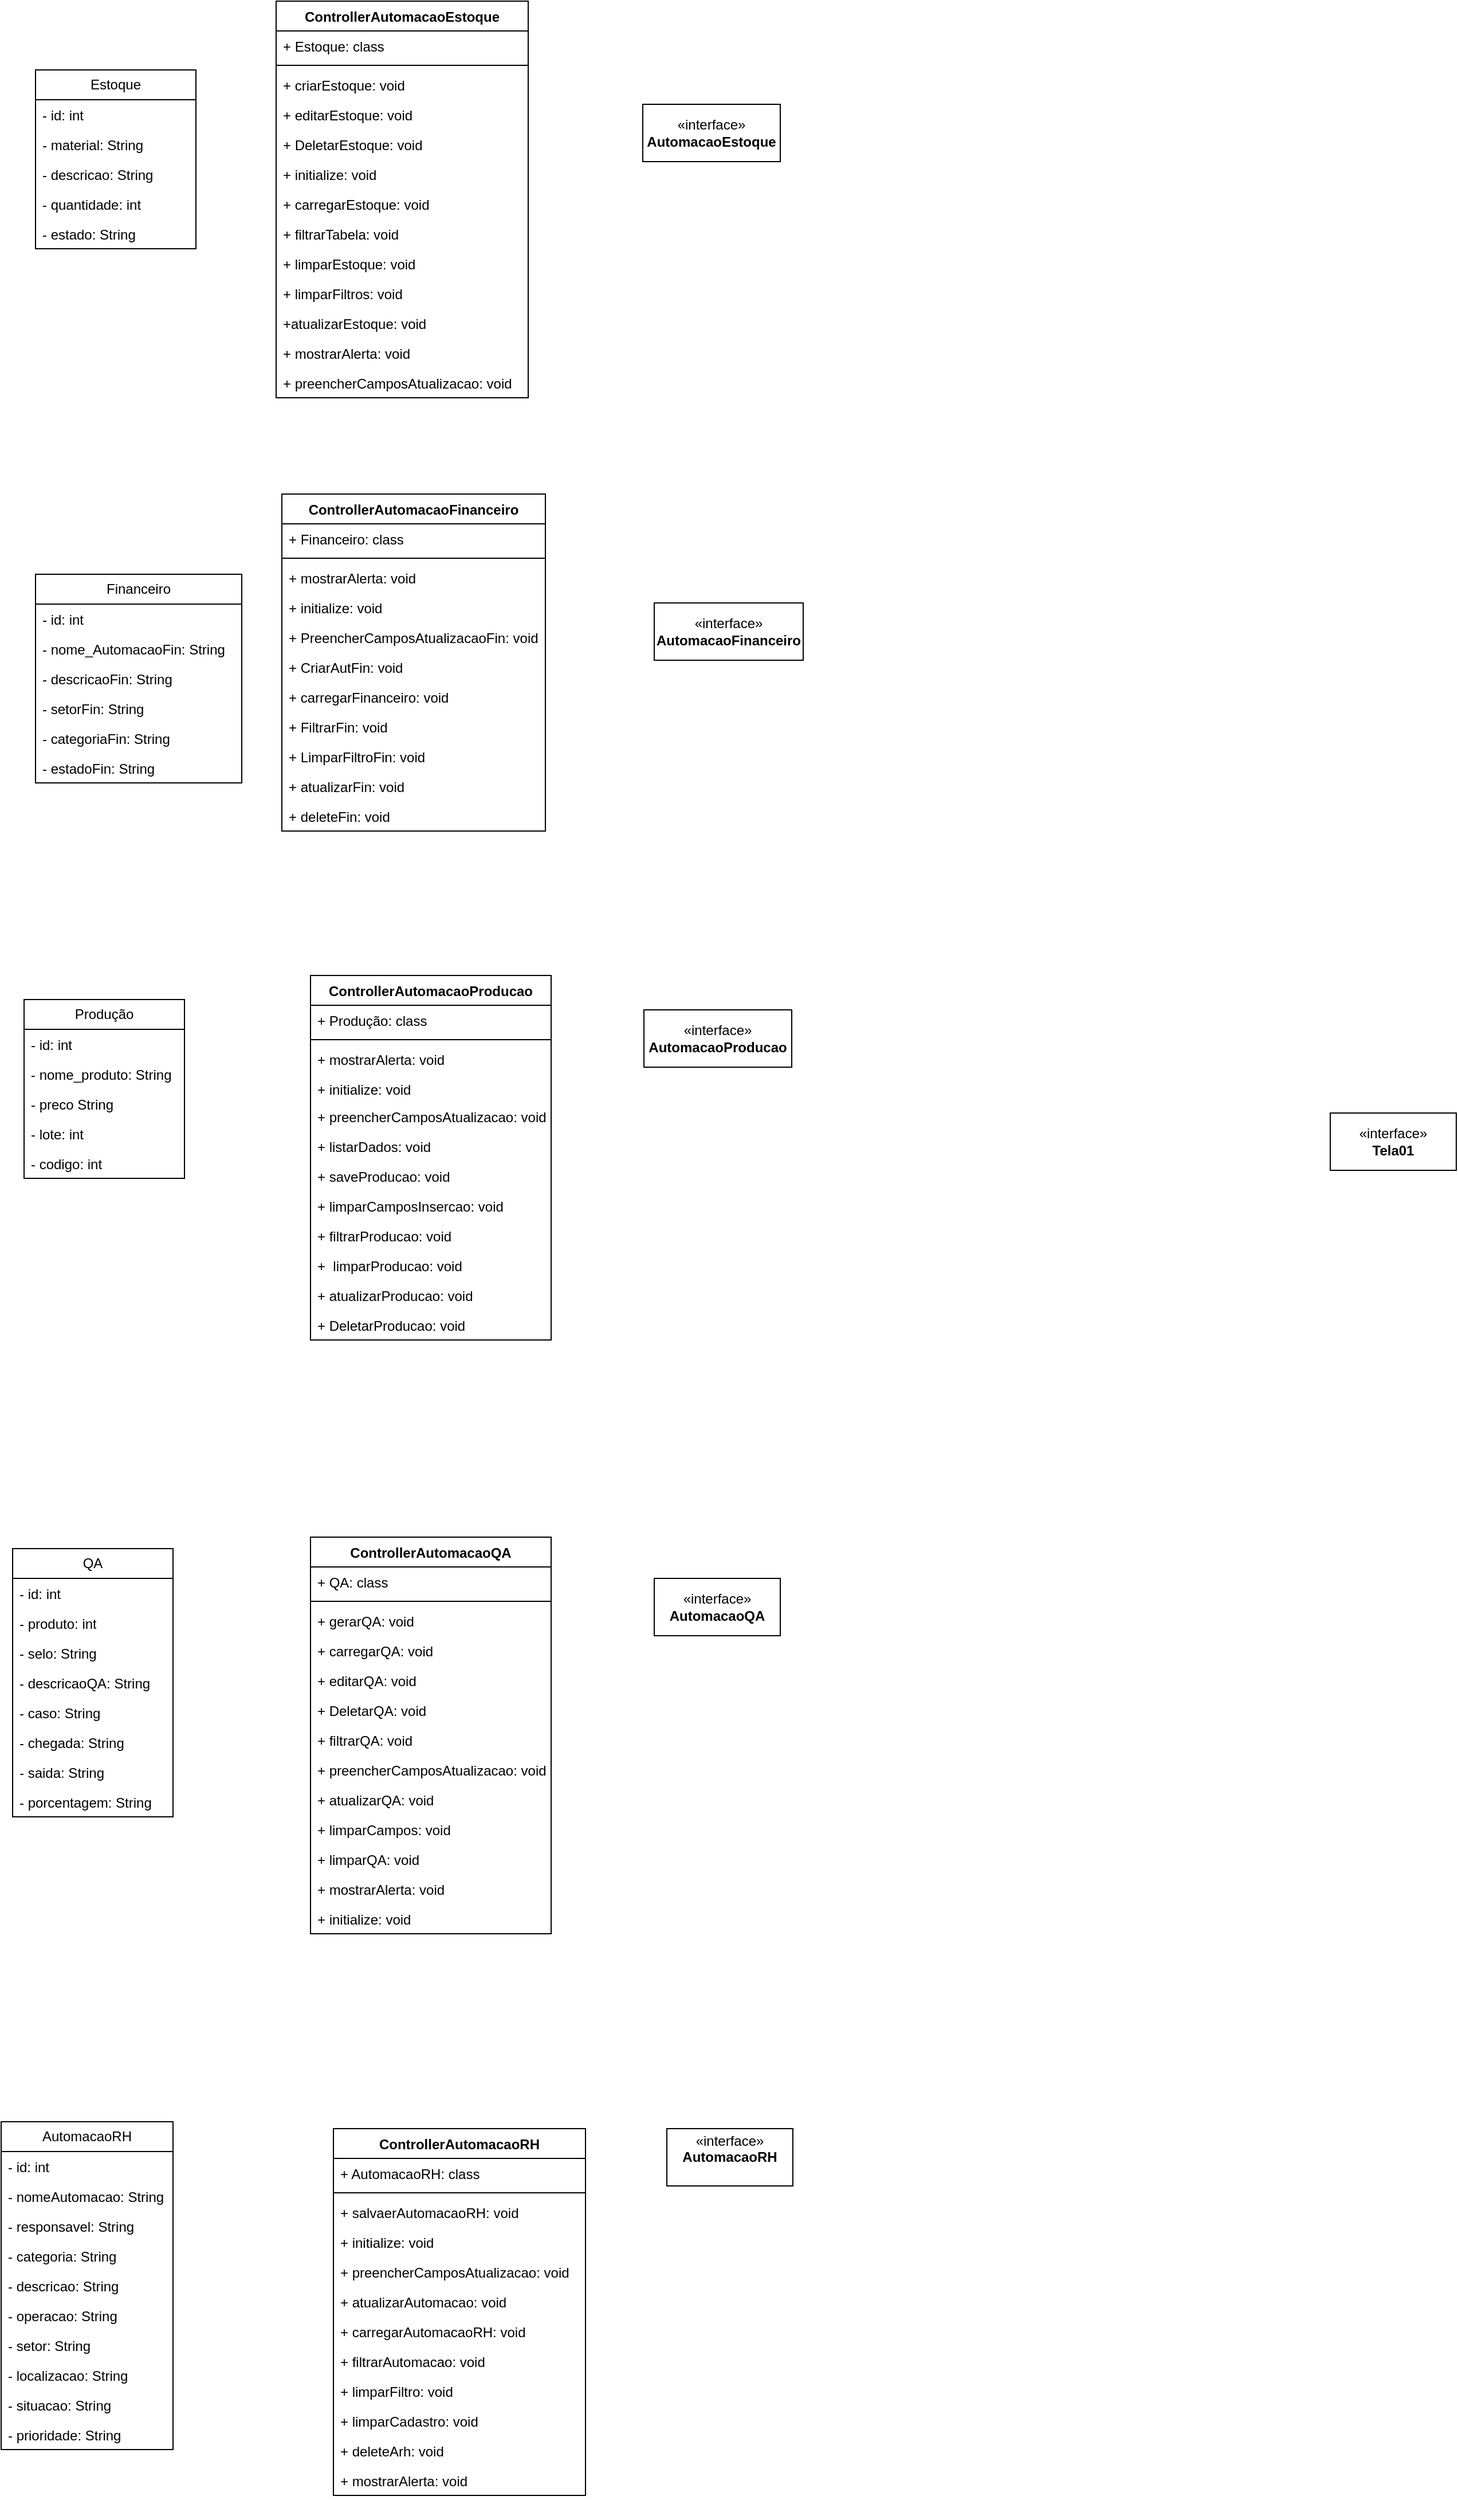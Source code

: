 <mxfile version="26.2.14">
  <diagram id="C5RBs43oDa-KdzZeNtuy" name="Page-1">
    <mxGraphModel dx="1358" dy="740" grid="1" gridSize="10" guides="1" tooltips="1" connect="1" arrows="1" fold="1" page="1" pageScale="1" pageWidth="827" pageHeight="1169" math="0" shadow="0">
      <root>
        <mxCell id="WIyWlLk6GJQsqaUBKTNV-0" />
        <mxCell id="WIyWlLk6GJQsqaUBKTNV-1" parent="WIyWlLk6GJQsqaUBKTNV-0" />
        <mxCell id="F62Xoa8vg3YCnfw7Wey6-0" value="ControllerAutomacaoEstoque" style="swimlane;fontStyle=1;align=center;verticalAlign=top;childLayout=stackLayout;horizontal=1;startSize=26;horizontalStack=0;resizeParent=1;resizeParentMax=0;resizeLast=0;collapsible=1;marginBottom=0;whiteSpace=wrap;html=1;" parent="WIyWlLk6GJQsqaUBKTNV-1" vertex="1">
          <mxGeometry x="260" y="10" width="220" height="346" as="geometry" />
        </mxCell>
        <mxCell id="F62Xoa8vg3YCnfw7Wey6-1" value="+ Estoque: class" style="text;strokeColor=none;fillColor=none;align=left;verticalAlign=top;spacingLeft=4;spacingRight=4;overflow=hidden;rotatable=0;points=[[0,0.5],[1,0.5]];portConstraint=eastwest;whiteSpace=wrap;html=1;" parent="F62Xoa8vg3YCnfw7Wey6-0" vertex="1">
          <mxGeometry y="26" width="220" height="26" as="geometry" />
        </mxCell>
        <mxCell id="F62Xoa8vg3YCnfw7Wey6-2" value="" style="line;strokeWidth=1;fillColor=none;align=left;verticalAlign=middle;spacingTop=-1;spacingLeft=3;spacingRight=3;rotatable=0;labelPosition=right;points=[];portConstraint=eastwest;strokeColor=inherit;" parent="F62Xoa8vg3YCnfw7Wey6-0" vertex="1">
          <mxGeometry y="52" width="220" height="8" as="geometry" />
        </mxCell>
        <mxCell id="F62Xoa8vg3YCnfw7Wey6-10" value="+ criarEstoque: void" style="text;strokeColor=none;fillColor=none;align=left;verticalAlign=top;spacingLeft=4;spacingRight=4;overflow=hidden;rotatable=0;points=[[0,0.5],[1,0.5]];portConstraint=eastwest;whiteSpace=wrap;html=1;" parent="F62Xoa8vg3YCnfw7Wey6-0" vertex="1">
          <mxGeometry y="60" width="220" height="26" as="geometry" />
        </mxCell>
        <mxCell id="F62Xoa8vg3YCnfw7Wey6-11" value="+ editarEstoque: void" style="text;strokeColor=none;fillColor=none;align=left;verticalAlign=top;spacingLeft=4;spacingRight=4;overflow=hidden;rotatable=0;points=[[0,0.5],[1,0.5]];portConstraint=eastwest;whiteSpace=wrap;html=1;" parent="F62Xoa8vg3YCnfw7Wey6-0" vertex="1">
          <mxGeometry y="86" width="220" height="26" as="geometry" />
        </mxCell>
        <mxCell id="F62Xoa8vg3YCnfw7Wey6-14" value="+ DeletarEstoque: void" style="text;strokeColor=none;fillColor=none;align=left;verticalAlign=top;spacingLeft=4;spacingRight=4;overflow=hidden;rotatable=0;points=[[0,0.5],[1,0.5]];portConstraint=eastwest;whiteSpace=wrap;html=1;" parent="F62Xoa8vg3YCnfw7Wey6-0" vertex="1">
          <mxGeometry y="112" width="220" height="26" as="geometry" />
        </mxCell>
        <mxCell id="F62Xoa8vg3YCnfw7Wey6-15" value="+ initialize: void" style="text;strokeColor=none;fillColor=none;align=left;verticalAlign=top;spacingLeft=4;spacingRight=4;overflow=hidden;rotatable=0;points=[[0,0.5],[1,0.5]];portConstraint=eastwest;whiteSpace=wrap;html=1;" parent="F62Xoa8vg3YCnfw7Wey6-0" vertex="1">
          <mxGeometry y="138" width="220" height="26" as="geometry" />
        </mxCell>
        <mxCell id="F62Xoa8vg3YCnfw7Wey6-16" value="+ carregarEstoque: void" style="text;strokeColor=none;fillColor=none;align=left;verticalAlign=top;spacingLeft=4;spacingRight=4;overflow=hidden;rotatable=0;points=[[0,0.5],[1,0.5]];portConstraint=eastwest;whiteSpace=wrap;html=1;" parent="F62Xoa8vg3YCnfw7Wey6-0" vertex="1">
          <mxGeometry y="164" width="220" height="26" as="geometry" />
        </mxCell>
        <mxCell id="F62Xoa8vg3YCnfw7Wey6-13" value="+ filtrarTabela: void" style="text;strokeColor=none;fillColor=none;align=left;verticalAlign=top;spacingLeft=4;spacingRight=4;overflow=hidden;rotatable=0;points=[[0,0.5],[1,0.5]];portConstraint=eastwest;whiteSpace=wrap;html=1;" parent="F62Xoa8vg3YCnfw7Wey6-0" vertex="1">
          <mxGeometry y="190" width="220" height="26" as="geometry" />
        </mxCell>
        <mxCell id="F62Xoa8vg3YCnfw7Wey6-12" value="+ limparEstoque: void" style="text;strokeColor=none;fillColor=none;align=left;verticalAlign=top;spacingLeft=4;spacingRight=4;overflow=hidden;rotatable=0;points=[[0,0.5],[1,0.5]];portConstraint=eastwest;whiteSpace=wrap;html=1;" parent="F62Xoa8vg3YCnfw7Wey6-0" vertex="1">
          <mxGeometry y="216" width="220" height="26" as="geometry" />
        </mxCell>
        <mxCell id="F62Xoa8vg3YCnfw7Wey6-3" value="+ limparFiltros: void" style="text;strokeColor=none;fillColor=none;align=left;verticalAlign=top;spacingLeft=4;spacingRight=4;overflow=hidden;rotatable=0;points=[[0,0.5],[1,0.5]];portConstraint=eastwest;whiteSpace=wrap;html=1;" parent="F62Xoa8vg3YCnfw7Wey6-0" vertex="1">
          <mxGeometry y="242" width="220" height="26" as="geometry" />
        </mxCell>
        <mxCell id="F62Xoa8vg3YCnfw7Wey6-17" value="+atualizarEstoque: void" style="text;strokeColor=none;fillColor=none;align=left;verticalAlign=top;spacingLeft=4;spacingRight=4;overflow=hidden;rotatable=0;points=[[0,0.5],[1,0.5]];portConstraint=eastwest;whiteSpace=wrap;html=1;" parent="F62Xoa8vg3YCnfw7Wey6-0" vertex="1">
          <mxGeometry y="268" width="220" height="26" as="geometry" />
        </mxCell>
        <mxCell id="F62Xoa8vg3YCnfw7Wey6-18" value="+ mostrarAlerta: void" style="text;strokeColor=none;fillColor=none;align=left;verticalAlign=top;spacingLeft=4;spacingRight=4;overflow=hidden;rotatable=0;points=[[0,0.5],[1,0.5]];portConstraint=eastwest;whiteSpace=wrap;html=1;" parent="F62Xoa8vg3YCnfw7Wey6-0" vertex="1">
          <mxGeometry y="294" width="220" height="26" as="geometry" />
        </mxCell>
        <mxCell id="F62Xoa8vg3YCnfw7Wey6-19" value="+ preencherCamposAtualizacao: void" style="text;strokeColor=none;fillColor=none;align=left;verticalAlign=top;spacingLeft=4;spacingRight=4;overflow=hidden;rotatable=0;points=[[0,0.5],[1,0.5]];portConstraint=eastwest;whiteSpace=wrap;html=1;" parent="F62Xoa8vg3YCnfw7Wey6-0" vertex="1">
          <mxGeometry y="320" width="220" height="26" as="geometry" />
        </mxCell>
        <mxCell id="F62Xoa8vg3YCnfw7Wey6-4" value="Estoque" style="swimlane;fontStyle=0;childLayout=stackLayout;horizontal=1;startSize=26;fillColor=none;horizontalStack=0;resizeParent=1;resizeParentMax=0;resizeLast=0;collapsible=1;marginBottom=0;whiteSpace=wrap;html=1;" parent="WIyWlLk6GJQsqaUBKTNV-1" vertex="1">
          <mxGeometry x="50" y="70" width="140" height="156" as="geometry" />
        </mxCell>
        <mxCell id="F62Xoa8vg3YCnfw7Wey6-5" value="- id: int" style="text;strokeColor=none;fillColor=none;align=left;verticalAlign=top;spacingLeft=4;spacingRight=4;overflow=hidden;rotatable=0;points=[[0,0.5],[1,0.5]];portConstraint=eastwest;whiteSpace=wrap;html=1;" parent="F62Xoa8vg3YCnfw7Wey6-4" vertex="1">
          <mxGeometry y="26" width="140" height="26" as="geometry" />
        </mxCell>
        <mxCell id="F62Xoa8vg3YCnfw7Wey6-6" value="- material: String" style="text;strokeColor=none;fillColor=none;align=left;verticalAlign=top;spacingLeft=4;spacingRight=4;overflow=hidden;rotatable=0;points=[[0,0.5],[1,0.5]];portConstraint=eastwest;whiteSpace=wrap;html=1;" parent="F62Xoa8vg3YCnfw7Wey6-4" vertex="1">
          <mxGeometry y="52" width="140" height="26" as="geometry" />
        </mxCell>
        <mxCell id="F62Xoa8vg3YCnfw7Wey6-9" value="- descricao: String" style="text;strokeColor=none;fillColor=none;align=left;verticalAlign=top;spacingLeft=4;spacingRight=4;overflow=hidden;rotatable=0;points=[[0,0.5],[1,0.5]];portConstraint=eastwest;whiteSpace=wrap;html=1;" parent="F62Xoa8vg3YCnfw7Wey6-4" vertex="1">
          <mxGeometry y="78" width="140" height="26" as="geometry" />
        </mxCell>
        <mxCell id="F62Xoa8vg3YCnfw7Wey6-8" value="- quantidade: int" style="text;strokeColor=none;fillColor=none;align=left;verticalAlign=top;spacingLeft=4;spacingRight=4;overflow=hidden;rotatable=0;points=[[0,0.5],[1,0.5]];portConstraint=eastwest;whiteSpace=wrap;html=1;" parent="F62Xoa8vg3YCnfw7Wey6-4" vertex="1">
          <mxGeometry y="104" width="140" height="26" as="geometry" />
        </mxCell>
        <mxCell id="F62Xoa8vg3YCnfw7Wey6-7" value="- estado: String" style="text;strokeColor=none;fillColor=none;align=left;verticalAlign=top;spacingLeft=4;spacingRight=4;overflow=hidden;rotatable=0;points=[[0,0.5],[1,0.5]];portConstraint=eastwest;whiteSpace=wrap;html=1;" parent="F62Xoa8vg3YCnfw7Wey6-4" vertex="1">
          <mxGeometry y="130" width="140" height="26" as="geometry" />
        </mxCell>
        <mxCell id="F62Xoa8vg3YCnfw7Wey6-20" value="«interface»&lt;br&gt;&lt;b&gt;AutomacaoEstoque&lt;/b&gt;" style="html=1;whiteSpace=wrap;" parent="WIyWlLk6GJQsqaUBKTNV-1" vertex="1">
          <mxGeometry x="580" y="100" width="120" height="50" as="geometry" />
        </mxCell>
        <mxCell id="F62Xoa8vg3YCnfw7Wey6-21" value="«interface»&lt;br&gt;&lt;b&gt;Tela01&lt;/b&gt;" style="html=1;whiteSpace=wrap;" parent="WIyWlLk6GJQsqaUBKTNV-1" vertex="1">
          <mxGeometry x="1180" y="980" width="110" height="50" as="geometry" />
        </mxCell>
        <mxCell id="F62Xoa8vg3YCnfw7Wey6-22" value="ControllerAutomacaoFinanceiro" style="swimlane;fontStyle=1;align=center;verticalAlign=top;childLayout=stackLayout;horizontal=1;startSize=26;horizontalStack=0;resizeParent=1;resizeParentMax=0;resizeLast=0;collapsible=1;marginBottom=0;whiteSpace=wrap;html=1;" parent="WIyWlLk6GJQsqaUBKTNV-1" vertex="1">
          <mxGeometry x="265" y="440" width="230" height="294" as="geometry" />
        </mxCell>
        <mxCell id="F62Xoa8vg3YCnfw7Wey6-23" value="+ Financeiro: class" style="text;strokeColor=none;fillColor=none;align=left;verticalAlign=top;spacingLeft=4;spacingRight=4;overflow=hidden;rotatable=0;points=[[0,0.5],[1,0.5]];portConstraint=eastwest;whiteSpace=wrap;html=1;" parent="F62Xoa8vg3YCnfw7Wey6-22" vertex="1">
          <mxGeometry y="26" width="230" height="26" as="geometry" />
        </mxCell>
        <mxCell id="F62Xoa8vg3YCnfw7Wey6-24" value="" style="line;strokeWidth=1;fillColor=none;align=left;verticalAlign=middle;spacingTop=-1;spacingLeft=3;spacingRight=3;rotatable=0;labelPosition=right;points=[];portConstraint=eastwest;strokeColor=inherit;" parent="F62Xoa8vg3YCnfw7Wey6-22" vertex="1">
          <mxGeometry y="52" width="230" height="8" as="geometry" />
        </mxCell>
        <mxCell id="F62Xoa8vg3YCnfw7Wey6-38" value="+ mostrarAlerta: void" style="text;strokeColor=none;fillColor=none;align=left;verticalAlign=top;spacingLeft=4;spacingRight=4;overflow=hidden;rotatable=0;points=[[0,0.5],[1,0.5]];portConstraint=eastwest;whiteSpace=wrap;html=1;" parent="F62Xoa8vg3YCnfw7Wey6-22" vertex="1">
          <mxGeometry y="60" width="230" height="26" as="geometry" />
        </mxCell>
        <mxCell id="F62Xoa8vg3YCnfw7Wey6-42" value="+ initialize: void" style="text;strokeColor=none;fillColor=none;align=left;verticalAlign=top;spacingLeft=4;spacingRight=4;overflow=hidden;rotatable=0;points=[[0,0.5],[1,0.5]];portConstraint=eastwest;whiteSpace=wrap;html=1;" parent="F62Xoa8vg3YCnfw7Wey6-22" vertex="1">
          <mxGeometry y="86" width="230" height="26" as="geometry" />
        </mxCell>
        <mxCell id="F62Xoa8vg3YCnfw7Wey6-33" value="+ PreencherCamposAtualizacaoFin: void" style="text;strokeColor=none;fillColor=none;align=left;verticalAlign=top;spacingLeft=4;spacingRight=4;overflow=hidden;rotatable=0;points=[[0,0.5],[1,0.5]];portConstraint=eastwest;whiteSpace=wrap;html=1;" parent="F62Xoa8vg3YCnfw7Wey6-22" vertex="1">
          <mxGeometry y="112" width="230" height="26" as="geometry" />
        </mxCell>
        <mxCell id="F62Xoa8vg3YCnfw7Wey6-40" value="+ CriarAutFin: void" style="text;strokeColor=none;fillColor=none;align=left;verticalAlign=top;spacingLeft=4;spacingRight=4;overflow=hidden;rotatable=0;points=[[0,0.5],[1,0.5]];portConstraint=eastwest;whiteSpace=wrap;html=1;" parent="F62Xoa8vg3YCnfw7Wey6-22" vertex="1">
          <mxGeometry y="138" width="230" height="26" as="geometry" />
        </mxCell>
        <mxCell id="F62Xoa8vg3YCnfw7Wey6-41" value="+ carregarFinanceiro: void" style="text;strokeColor=none;fillColor=none;align=left;verticalAlign=top;spacingLeft=4;spacingRight=4;overflow=hidden;rotatable=0;points=[[0,0.5],[1,0.5]];portConstraint=eastwest;whiteSpace=wrap;html=1;" parent="F62Xoa8vg3YCnfw7Wey6-22" vertex="1">
          <mxGeometry y="164" width="230" height="26" as="geometry" />
        </mxCell>
        <mxCell id="F62Xoa8vg3YCnfw7Wey6-37" value="+ FiltrarFin: void" style="text;strokeColor=none;fillColor=none;align=left;verticalAlign=top;spacingLeft=4;spacingRight=4;overflow=hidden;rotatable=0;points=[[0,0.5],[1,0.5]];portConstraint=eastwest;whiteSpace=wrap;html=1;" parent="F62Xoa8vg3YCnfw7Wey6-22" vertex="1">
          <mxGeometry y="190" width="230" height="26" as="geometry" />
        </mxCell>
        <mxCell id="F62Xoa8vg3YCnfw7Wey6-39" value="+ LimparFiltroFin: void" style="text;strokeColor=none;fillColor=none;align=left;verticalAlign=top;spacingLeft=4;spacingRight=4;overflow=hidden;rotatable=0;points=[[0,0.5],[1,0.5]];portConstraint=eastwest;whiteSpace=wrap;html=1;" parent="F62Xoa8vg3YCnfw7Wey6-22" vertex="1">
          <mxGeometry y="216" width="230" height="26" as="geometry" />
        </mxCell>
        <mxCell id="F62Xoa8vg3YCnfw7Wey6-34" value="+ atualizarFin: void" style="text;strokeColor=none;fillColor=none;align=left;verticalAlign=top;spacingLeft=4;spacingRight=4;overflow=hidden;rotatable=0;points=[[0,0.5],[1,0.5]];portConstraint=eastwest;whiteSpace=wrap;html=1;" parent="F62Xoa8vg3YCnfw7Wey6-22" vertex="1">
          <mxGeometry y="242" width="230" height="26" as="geometry" />
        </mxCell>
        <mxCell id="F62Xoa8vg3YCnfw7Wey6-36" value="+ deleteFin: void" style="text;strokeColor=none;fillColor=none;align=left;verticalAlign=top;spacingLeft=4;spacingRight=4;overflow=hidden;rotatable=0;points=[[0,0.5],[1,0.5]];portConstraint=eastwest;whiteSpace=wrap;html=1;" parent="F62Xoa8vg3YCnfw7Wey6-22" vertex="1">
          <mxGeometry y="268" width="230" height="26" as="geometry" />
        </mxCell>
        <mxCell id="F62Xoa8vg3YCnfw7Wey6-26" value="Financeiro" style="swimlane;fontStyle=0;childLayout=stackLayout;horizontal=1;startSize=26;fillColor=none;horizontalStack=0;resizeParent=1;resizeParentMax=0;resizeLast=0;collapsible=1;marginBottom=0;whiteSpace=wrap;html=1;" parent="WIyWlLk6GJQsqaUBKTNV-1" vertex="1">
          <mxGeometry x="50" y="510" width="180" height="182" as="geometry" />
        </mxCell>
        <mxCell id="F62Xoa8vg3YCnfw7Wey6-27" value="- id: int" style="text;strokeColor=none;fillColor=none;align=left;verticalAlign=top;spacingLeft=4;spacingRight=4;overflow=hidden;rotatable=0;points=[[0,0.5],[1,0.5]];portConstraint=eastwest;whiteSpace=wrap;html=1;" parent="F62Xoa8vg3YCnfw7Wey6-26" vertex="1">
          <mxGeometry y="26" width="180" height="26" as="geometry" />
        </mxCell>
        <mxCell id="F62Xoa8vg3YCnfw7Wey6-32" value="- nome_AutomacaoFin: String" style="text;strokeColor=none;fillColor=none;align=left;verticalAlign=top;spacingLeft=4;spacingRight=4;overflow=hidden;rotatable=0;points=[[0,0.5],[1,0.5]];portConstraint=eastwest;whiteSpace=wrap;html=1;" parent="F62Xoa8vg3YCnfw7Wey6-26" vertex="1">
          <mxGeometry y="52" width="180" height="26" as="geometry" />
        </mxCell>
        <mxCell id="F62Xoa8vg3YCnfw7Wey6-28" value="- descricaoFin: String" style="text;strokeColor=none;fillColor=none;align=left;verticalAlign=top;spacingLeft=4;spacingRight=4;overflow=hidden;rotatable=0;points=[[0,0.5],[1,0.5]];portConstraint=eastwest;whiteSpace=wrap;html=1;" parent="F62Xoa8vg3YCnfw7Wey6-26" vertex="1">
          <mxGeometry y="78" width="180" height="26" as="geometry" />
        </mxCell>
        <mxCell id="F62Xoa8vg3YCnfw7Wey6-30" value="- setorFin: String" style="text;strokeColor=none;fillColor=none;align=left;verticalAlign=top;spacingLeft=4;spacingRight=4;overflow=hidden;rotatable=0;points=[[0,0.5],[1,0.5]];portConstraint=eastwest;whiteSpace=wrap;html=1;" parent="F62Xoa8vg3YCnfw7Wey6-26" vertex="1">
          <mxGeometry y="104" width="180" height="26" as="geometry" />
        </mxCell>
        <mxCell id="F62Xoa8vg3YCnfw7Wey6-31" value="- categoriaFin: String" style="text;strokeColor=none;fillColor=none;align=left;verticalAlign=top;spacingLeft=4;spacingRight=4;overflow=hidden;rotatable=0;points=[[0,0.5],[1,0.5]];portConstraint=eastwest;whiteSpace=wrap;html=1;" parent="F62Xoa8vg3YCnfw7Wey6-26" vertex="1">
          <mxGeometry y="130" width="180" height="26" as="geometry" />
        </mxCell>
        <mxCell id="F62Xoa8vg3YCnfw7Wey6-29" value="- estadoFin: String" style="text;strokeColor=none;fillColor=none;align=left;verticalAlign=top;spacingLeft=4;spacingRight=4;overflow=hidden;rotatable=0;points=[[0,0.5],[1,0.5]];portConstraint=eastwest;whiteSpace=wrap;html=1;" parent="F62Xoa8vg3YCnfw7Wey6-26" vertex="1">
          <mxGeometry y="156" width="180" height="26" as="geometry" />
        </mxCell>
        <mxCell id="F62Xoa8vg3YCnfw7Wey6-43" value="«interface»&lt;br&gt;&lt;b&gt;AutomacaoFinanceiro&lt;/b&gt;" style="html=1;whiteSpace=wrap;" parent="WIyWlLk6GJQsqaUBKTNV-1" vertex="1">
          <mxGeometry x="590" y="535" width="130" height="50" as="geometry" />
        </mxCell>
        <mxCell id="F62Xoa8vg3YCnfw7Wey6-45" value="«interface»&lt;br&gt;&lt;b&gt;AutomacaoProducao&lt;/b&gt;" style="html=1;whiteSpace=wrap;" parent="WIyWlLk6GJQsqaUBKTNV-1" vertex="1">
          <mxGeometry x="581" y="890" width="129" height="50" as="geometry" />
        </mxCell>
        <mxCell id="F62Xoa8vg3YCnfw7Wey6-46" value="ControllerAutomacaoProducao" style="swimlane;fontStyle=1;align=center;verticalAlign=top;childLayout=stackLayout;horizontal=1;startSize=26;horizontalStack=0;resizeParent=1;resizeParentMax=0;resizeLast=0;collapsible=1;marginBottom=0;whiteSpace=wrap;html=1;" parent="WIyWlLk6GJQsqaUBKTNV-1" vertex="1">
          <mxGeometry x="290" y="860" width="210" height="318" as="geometry" />
        </mxCell>
        <mxCell id="F62Xoa8vg3YCnfw7Wey6-47" value="+ Produção: class" style="text;strokeColor=none;fillColor=none;align=left;verticalAlign=top;spacingLeft=4;spacingRight=4;overflow=hidden;rotatable=0;points=[[0,0.5],[1,0.5]];portConstraint=eastwest;whiteSpace=wrap;html=1;" parent="F62Xoa8vg3YCnfw7Wey6-46" vertex="1">
          <mxGeometry y="26" width="210" height="26" as="geometry" />
        </mxCell>
        <mxCell id="F62Xoa8vg3YCnfw7Wey6-48" value="" style="line;strokeWidth=1;fillColor=none;align=left;verticalAlign=middle;spacingTop=-1;spacingLeft=3;spacingRight=3;rotatable=0;labelPosition=right;points=[];portConstraint=eastwest;strokeColor=inherit;" parent="F62Xoa8vg3YCnfw7Wey6-46" vertex="1">
          <mxGeometry y="52" width="210" height="8" as="geometry" />
        </mxCell>
        <mxCell id="F62Xoa8vg3YCnfw7Wey6-65" value="+ mostrarAlerta: void" style="text;strokeColor=none;fillColor=none;align=left;verticalAlign=top;spacingLeft=4;spacingRight=4;overflow=hidden;rotatable=0;points=[[0,0.5],[1,0.5]];portConstraint=eastwest;whiteSpace=wrap;html=1;" parent="F62Xoa8vg3YCnfw7Wey6-46" vertex="1">
          <mxGeometry y="60" width="210" height="26" as="geometry" />
        </mxCell>
        <mxCell id="F62Xoa8vg3YCnfw7Wey6-71" value="+ initialize: void" style="text;strokeColor=none;fillColor=none;align=left;verticalAlign=top;spacingLeft=4;spacingRight=4;overflow=hidden;rotatable=0;points=[[0,0.5],[1,0.5]];portConstraint=eastwest;whiteSpace=wrap;html=1;" parent="F62Xoa8vg3YCnfw7Wey6-46" vertex="1">
          <mxGeometry y="86" width="210" height="24" as="geometry" />
        </mxCell>
        <mxCell id="F62Xoa8vg3YCnfw7Wey6-70" value="+ preencherCamposAtualizacao: void" style="text;strokeColor=none;fillColor=none;align=left;verticalAlign=top;spacingLeft=4;spacingRight=4;overflow=hidden;rotatable=0;points=[[0,0.5],[1,0.5]];portConstraint=eastwest;whiteSpace=wrap;html=1;" parent="F62Xoa8vg3YCnfw7Wey6-46" vertex="1">
          <mxGeometry y="110" width="210" height="26" as="geometry" />
        </mxCell>
        <mxCell id="F62Xoa8vg3YCnfw7Wey6-69" value="+ listarDados: void" style="text;strokeColor=none;fillColor=none;align=left;verticalAlign=top;spacingLeft=4;spacingRight=4;overflow=hidden;rotatable=0;points=[[0,0.5],[1,0.5]];portConstraint=eastwest;whiteSpace=wrap;html=1;" parent="F62Xoa8vg3YCnfw7Wey6-46" vertex="1">
          <mxGeometry y="136" width="210" height="26" as="geometry" />
        </mxCell>
        <mxCell id="F62Xoa8vg3YCnfw7Wey6-68" value="+ saveProducao: void" style="text;strokeColor=none;fillColor=none;align=left;verticalAlign=top;spacingLeft=4;spacingRight=4;overflow=hidden;rotatable=0;points=[[0,0.5],[1,0.5]];portConstraint=eastwest;whiteSpace=wrap;html=1;" parent="F62Xoa8vg3YCnfw7Wey6-46" vertex="1">
          <mxGeometry y="162" width="210" height="26" as="geometry" />
        </mxCell>
        <mxCell id="F62Xoa8vg3YCnfw7Wey6-67" value="+ limparCamposInsercao: void" style="text;strokeColor=none;fillColor=none;align=left;verticalAlign=top;spacingLeft=4;spacingRight=4;overflow=hidden;rotatable=0;points=[[0,0.5],[1,0.5]];portConstraint=eastwest;whiteSpace=wrap;html=1;" parent="F62Xoa8vg3YCnfw7Wey6-46" vertex="1">
          <mxGeometry y="188" width="210" height="26" as="geometry" />
        </mxCell>
        <mxCell id="F62Xoa8vg3YCnfw7Wey6-66" value="+ filtrarProducao: void" style="text;strokeColor=none;fillColor=none;align=left;verticalAlign=top;spacingLeft=4;spacingRight=4;overflow=hidden;rotatable=0;points=[[0,0.5],[1,0.5]];portConstraint=eastwest;whiteSpace=wrap;html=1;" parent="F62Xoa8vg3YCnfw7Wey6-46" vertex="1">
          <mxGeometry y="214" width="210" height="26" as="geometry" />
        </mxCell>
        <mxCell id="F62Xoa8vg3YCnfw7Wey6-49" value="+&amp;nbsp; limparProducao: void" style="text;strokeColor=none;fillColor=none;align=left;verticalAlign=top;spacingLeft=4;spacingRight=4;overflow=hidden;rotatable=0;points=[[0,0.5],[1,0.5]];portConstraint=eastwest;whiteSpace=wrap;html=1;" parent="F62Xoa8vg3YCnfw7Wey6-46" vertex="1">
          <mxGeometry y="240" width="210" height="26" as="geometry" />
        </mxCell>
        <mxCell id="F62Xoa8vg3YCnfw7Wey6-73" value="+ atualizarProducao: void" style="text;strokeColor=none;fillColor=none;align=left;verticalAlign=top;spacingLeft=4;spacingRight=4;overflow=hidden;rotatable=0;points=[[0,0.5],[1,0.5]];portConstraint=eastwest;whiteSpace=wrap;html=1;" parent="F62Xoa8vg3YCnfw7Wey6-46" vertex="1">
          <mxGeometry y="266" width="210" height="26" as="geometry" />
        </mxCell>
        <mxCell id="F62Xoa8vg3YCnfw7Wey6-74" value="+ DeletarProducao: void" style="text;strokeColor=none;fillColor=none;align=left;verticalAlign=top;spacingLeft=4;spacingRight=4;overflow=hidden;rotatable=0;points=[[0,0.5],[1,0.5]];portConstraint=eastwest;whiteSpace=wrap;html=1;" parent="F62Xoa8vg3YCnfw7Wey6-46" vertex="1">
          <mxGeometry y="292" width="210" height="26" as="geometry" />
        </mxCell>
        <mxCell id="F62Xoa8vg3YCnfw7Wey6-50" value="Produção" style="swimlane;fontStyle=0;childLayout=stackLayout;horizontal=1;startSize=26;fillColor=none;horizontalStack=0;resizeParent=1;resizeParentMax=0;resizeLast=0;collapsible=1;marginBottom=0;whiteSpace=wrap;html=1;" parent="WIyWlLk6GJQsqaUBKTNV-1" vertex="1">
          <mxGeometry x="40" y="881" width="140" height="156" as="geometry" />
        </mxCell>
        <mxCell id="F62Xoa8vg3YCnfw7Wey6-51" value="- id: int" style="text;strokeColor=none;fillColor=none;align=left;verticalAlign=top;spacingLeft=4;spacingRight=4;overflow=hidden;rotatable=0;points=[[0,0.5],[1,0.5]];portConstraint=eastwest;whiteSpace=wrap;html=1;" parent="F62Xoa8vg3YCnfw7Wey6-50" vertex="1">
          <mxGeometry y="26" width="140" height="26" as="geometry" />
        </mxCell>
        <mxCell id="F62Xoa8vg3YCnfw7Wey6-52" value="- nome_produto: String" style="text;strokeColor=none;fillColor=none;align=left;verticalAlign=top;spacingLeft=4;spacingRight=4;overflow=hidden;rotatable=0;points=[[0,0.5],[1,0.5]];portConstraint=eastwest;whiteSpace=wrap;html=1;" parent="F62Xoa8vg3YCnfw7Wey6-50" vertex="1">
          <mxGeometry y="52" width="140" height="26" as="geometry" />
        </mxCell>
        <mxCell id="F62Xoa8vg3YCnfw7Wey6-64" value="- preco String" style="text;strokeColor=none;fillColor=none;align=left;verticalAlign=top;spacingLeft=4;spacingRight=4;overflow=hidden;rotatable=0;points=[[0,0.5],[1,0.5]];portConstraint=eastwest;whiteSpace=wrap;html=1;" parent="F62Xoa8vg3YCnfw7Wey6-50" vertex="1">
          <mxGeometry y="78" width="140" height="26" as="geometry" />
        </mxCell>
        <mxCell id="F62Xoa8vg3YCnfw7Wey6-63" value="- lote: int" style="text;strokeColor=none;fillColor=none;align=left;verticalAlign=top;spacingLeft=4;spacingRight=4;overflow=hidden;rotatable=0;points=[[0,0.5],[1,0.5]];portConstraint=eastwest;whiteSpace=wrap;html=1;" parent="F62Xoa8vg3YCnfw7Wey6-50" vertex="1">
          <mxGeometry y="104" width="140" height="26" as="geometry" />
        </mxCell>
        <mxCell id="F62Xoa8vg3YCnfw7Wey6-53" value="- codigo: int" style="text;strokeColor=none;fillColor=none;align=left;verticalAlign=top;spacingLeft=4;spacingRight=4;overflow=hidden;rotatable=0;points=[[0,0.5],[1,0.5]];portConstraint=eastwest;whiteSpace=wrap;html=1;" parent="F62Xoa8vg3YCnfw7Wey6-50" vertex="1">
          <mxGeometry y="130" width="140" height="26" as="geometry" />
        </mxCell>
        <mxCell id="F62Xoa8vg3YCnfw7Wey6-54" value="QA" style="swimlane;fontStyle=0;childLayout=stackLayout;horizontal=1;startSize=26;fillColor=none;horizontalStack=0;resizeParent=1;resizeParentMax=0;resizeLast=0;collapsible=1;marginBottom=0;whiteSpace=wrap;html=1;" parent="WIyWlLk6GJQsqaUBKTNV-1" vertex="1">
          <mxGeometry x="30" y="1360" width="140" height="234" as="geometry" />
        </mxCell>
        <mxCell id="F62Xoa8vg3YCnfw7Wey6-55" value="- id: int" style="text;strokeColor=none;fillColor=none;align=left;verticalAlign=top;spacingLeft=4;spacingRight=4;overflow=hidden;rotatable=0;points=[[0,0.5],[1,0.5]];portConstraint=eastwest;whiteSpace=wrap;html=1;" parent="F62Xoa8vg3YCnfw7Wey6-54" vertex="1">
          <mxGeometry y="26" width="140" height="26" as="geometry" />
        </mxCell>
        <mxCell id="F62Xoa8vg3YCnfw7Wey6-78" value="- produto: int" style="text;strokeColor=none;fillColor=none;align=left;verticalAlign=top;spacingLeft=4;spacingRight=4;overflow=hidden;rotatable=0;points=[[0,0.5],[1,0.5]];portConstraint=eastwest;whiteSpace=wrap;html=1;" parent="F62Xoa8vg3YCnfw7Wey6-54" vertex="1">
          <mxGeometry y="52" width="140" height="26" as="geometry" />
        </mxCell>
        <mxCell id="F62Xoa8vg3YCnfw7Wey6-75" value="- selo: String" style="text;strokeColor=none;fillColor=none;align=left;verticalAlign=top;spacingLeft=4;spacingRight=4;overflow=hidden;rotatable=0;points=[[0,0.5],[1,0.5]];portConstraint=eastwest;whiteSpace=wrap;html=1;" parent="F62Xoa8vg3YCnfw7Wey6-54" vertex="1">
          <mxGeometry y="78" width="140" height="26" as="geometry" />
        </mxCell>
        <mxCell id="F62Xoa8vg3YCnfw7Wey6-76" value="- descricaoQA: String" style="text;strokeColor=none;fillColor=none;align=left;verticalAlign=top;spacingLeft=4;spacingRight=4;overflow=hidden;rotatable=0;points=[[0,0.5],[1,0.5]];portConstraint=eastwest;whiteSpace=wrap;html=1;" parent="F62Xoa8vg3YCnfw7Wey6-54" vertex="1">
          <mxGeometry y="104" width="140" height="26" as="geometry" />
        </mxCell>
        <mxCell id="F62Xoa8vg3YCnfw7Wey6-79" value="- caso: String" style="text;strokeColor=none;fillColor=none;align=left;verticalAlign=top;spacingLeft=4;spacingRight=4;overflow=hidden;rotatable=0;points=[[0,0.5],[1,0.5]];portConstraint=eastwest;whiteSpace=wrap;html=1;" parent="F62Xoa8vg3YCnfw7Wey6-54" vertex="1">
          <mxGeometry y="130" width="140" height="26" as="geometry" />
        </mxCell>
        <mxCell id="F62Xoa8vg3YCnfw7Wey6-77" value="- chegada: String" style="text;strokeColor=none;fillColor=none;align=left;verticalAlign=top;spacingLeft=4;spacingRight=4;overflow=hidden;rotatable=0;points=[[0,0.5],[1,0.5]];portConstraint=eastwest;whiteSpace=wrap;html=1;" parent="F62Xoa8vg3YCnfw7Wey6-54" vertex="1">
          <mxGeometry y="156" width="140" height="26" as="geometry" />
        </mxCell>
        <mxCell id="F62Xoa8vg3YCnfw7Wey6-56" value="- saida: String" style="text;strokeColor=none;fillColor=none;align=left;verticalAlign=top;spacingLeft=4;spacingRight=4;overflow=hidden;rotatable=0;points=[[0,0.5],[1,0.5]];portConstraint=eastwest;whiteSpace=wrap;html=1;" parent="F62Xoa8vg3YCnfw7Wey6-54" vertex="1">
          <mxGeometry y="182" width="140" height="26" as="geometry" />
        </mxCell>
        <mxCell id="F62Xoa8vg3YCnfw7Wey6-57" value="- porcentagem: String" style="text;strokeColor=none;fillColor=none;align=left;verticalAlign=top;spacingLeft=4;spacingRight=4;overflow=hidden;rotatable=0;points=[[0,0.5],[1,0.5]];portConstraint=eastwest;whiteSpace=wrap;html=1;" parent="F62Xoa8vg3YCnfw7Wey6-54" vertex="1">
          <mxGeometry y="208" width="140" height="26" as="geometry" />
        </mxCell>
        <mxCell id="F62Xoa8vg3YCnfw7Wey6-58" value="ControllerAutomacaoQA" style="swimlane;fontStyle=1;align=center;verticalAlign=top;childLayout=stackLayout;horizontal=1;startSize=26;horizontalStack=0;resizeParent=1;resizeParentMax=0;resizeLast=0;collapsible=1;marginBottom=0;whiteSpace=wrap;html=1;" parent="WIyWlLk6GJQsqaUBKTNV-1" vertex="1">
          <mxGeometry x="290" y="1350" width="210" height="346" as="geometry" />
        </mxCell>
        <mxCell id="F62Xoa8vg3YCnfw7Wey6-59" value="+ QA: class" style="text;strokeColor=none;fillColor=none;align=left;verticalAlign=top;spacingLeft=4;spacingRight=4;overflow=hidden;rotatable=0;points=[[0,0.5],[1,0.5]];portConstraint=eastwest;whiteSpace=wrap;html=1;" parent="F62Xoa8vg3YCnfw7Wey6-58" vertex="1">
          <mxGeometry y="26" width="210" height="26" as="geometry" />
        </mxCell>
        <mxCell id="F62Xoa8vg3YCnfw7Wey6-60" value="" style="line;strokeWidth=1;fillColor=none;align=left;verticalAlign=middle;spacingTop=-1;spacingLeft=3;spacingRight=3;rotatable=0;labelPosition=right;points=[];portConstraint=eastwest;strokeColor=inherit;" parent="F62Xoa8vg3YCnfw7Wey6-58" vertex="1">
          <mxGeometry y="52" width="210" height="8" as="geometry" />
        </mxCell>
        <mxCell id="F62Xoa8vg3YCnfw7Wey6-81" value="+ gerarQA: void" style="text;strokeColor=none;fillColor=none;align=left;verticalAlign=top;spacingLeft=4;spacingRight=4;overflow=hidden;rotatable=0;points=[[0,0.5],[1,0.5]];portConstraint=eastwest;whiteSpace=wrap;html=1;" parent="F62Xoa8vg3YCnfw7Wey6-58" vertex="1">
          <mxGeometry y="60" width="210" height="26" as="geometry" />
        </mxCell>
        <mxCell id="F62Xoa8vg3YCnfw7Wey6-85" value="+ carregarQA: void" style="text;strokeColor=none;fillColor=none;align=left;verticalAlign=top;spacingLeft=4;spacingRight=4;overflow=hidden;rotatable=0;points=[[0,0.5],[1,0.5]];portConstraint=eastwest;whiteSpace=wrap;html=1;" parent="F62Xoa8vg3YCnfw7Wey6-58" vertex="1">
          <mxGeometry y="86" width="210" height="26" as="geometry" />
        </mxCell>
        <mxCell id="F62Xoa8vg3YCnfw7Wey6-87" value="+ editarQA: void" style="text;strokeColor=none;fillColor=none;align=left;verticalAlign=top;spacingLeft=4;spacingRight=4;overflow=hidden;rotatable=0;points=[[0,0.5],[1,0.5]];portConstraint=eastwest;whiteSpace=wrap;html=1;" parent="F62Xoa8vg3YCnfw7Wey6-58" vertex="1">
          <mxGeometry y="112" width="210" height="26" as="geometry" />
        </mxCell>
        <mxCell id="F62Xoa8vg3YCnfw7Wey6-88" value="+ DeletarQA: void" style="text;strokeColor=none;fillColor=none;align=left;verticalAlign=top;spacingLeft=4;spacingRight=4;overflow=hidden;rotatable=0;points=[[0,0.5],[1,0.5]];portConstraint=eastwest;whiteSpace=wrap;html=1;" parent="F62Xoa8vg3YCnfw7Wey6-58" vertex="1">
          <mxGeometry y="138" width="210" height="26" as="geometry" />
        </mxCell>
        <mxCell id="F62Xoa8vg3YCnfw7Wey6-90" value="+ filtrarQA: void" style="text;strokeColor=none;fillColor=none;align=left;verticalAlign=top;spacingLeft=4;spacingRight=4;overflow=hidden;rotatable=0;points=[[0,0.5],[1,0.5]];portConstraint=eastwest;whiteSpace=wrap;html=1;" parent="F62Xoa8vg3YCnfw7Wey6-58" vertex="1">
          <mxGeometry y="164" width="210" height="26" as="geometry" />
        </mxCell>
        <mxCell id="F62Xoa8vg3YCnfw7Wey6-89" value="+ preencherCamposAtualizacao: void" style="text;strokeColor=none;fillColor=none;align=left;verticalAlign=top;spacingLeft=4;spacingRight=4;overflow=hidden;rotatable=0;points=[[0,0.5],[1,0.5]];portConstraint=eastwest;whiteSpace=wrap;html=1;" parent="F62Xoa8vg3YCnfw7Wey6-58" vertex="1">
          <mxGeometry y="190" width="210" height="26" as="geometry" />
        </mxCell>
        <mxCell id="F62Xoa8vg3YCnfw7Wey6-86" value="+ atualizarQA: void" style="text;strokeColor=none;fillColor=none;align=left;verticalAlign=top;spacingLeft=4;spacingRight=4;overflow=hidden;rotatable=0;points=[[0,0.5],[1,0.5]];portConstraint=eastwest;whiteSpace=wrap;html=1;" parent="F62Xoa8vg3YCnfw7Wey6-58" vertex="1">
          <mxGeometry y="216" width="210" height="26" as="geometry" />
        </mxCell>
        <mxCell id="F62Xoa8vg3YCnfw7Wey6-84" value="+ limparCampos: void" style="text;strokeColor=none;fillColor=none;align=left;verticalAlign=top;spacingLeft=4;spacingRight=4;overflow=hidden;rotatable=0;points=[[0,0.5],[1,0.5]];portConstraint=eastwest;whiteSpace=wrap;html=1;" parent="F62Xoa8vg3YCnfw7Wey6-58" vertex="1">
          <mxGeometry y="242" width="210" height="26" as="geometry" />
        </mxCell>
        <mxCell id="F62Xoa8vg3YCnfw7Wey6-83" value="+ limparQA: void" style="text;strokeColor=none;fillColor=none;align=left;verticalAlign=top;spacingLeft=4;spacingRight=4;overflow=hidden;rotatable=0;points=[[0,0.5],[1,0.5]];portConstraint=eastwest;whiteSpace=wrap;html=1;" parent="F62Xoa8vg3YCnfw7Wey6-58" vertex="1">
          <mxGeometry y="268" width="210" height="26" as="geometry" />
        </mxCell>
        <mxCell id="F62Xoa8vg3YCnfw7Wey6-82" value="+ mostrarAlerta: void" style="text;strokeColor=none;fillColor=none;align=left;verticalAlign=top;spacingLeft=4;spacingRight=4;overflow=hidden;rotatable=0;points=[[0,0.5],[1,0.5]];portConstraint=eastwest;whiteSpace=wrap;html=1;" parent="F62Xoa8vg3YCnfw7Wey6-58" vertex="1">
          <mxGeometry y="294" width="210" height="26" as="geometry" />
        </mxCell>
        <mxCell id="F62Xoa8vg3YCnfw7Wey6-80" value="+ initialize: void" style="text;strokeColor=none;fillColor=none;align=left;verticalAlign=top;spacingLeft=4;spacingRight=4;overflow=hidden;rotatable=0;points=[[0,0.5],[1,0.5]];portConstraint=eastwest;whiteSpace=wrap;html=1;" parent="F62Xoa8vg3YCnfw7Wey6-58" vertex="1">
          <mxGeometry y="320" width="210" height="26" as="geometry" />
        </mxCell>
        <mxCell id="F62Xoa8vg3YCnfw7Wey6-62" value="«interface»&lt;br&gt;&lt;b&gt;AutomacaoQA&lt;/b&gt;" style="html=1;whiteSpace=wrap;" parent="WIyWlLk6GJQsqaUBKTNV-1" vertex="1">
          <mxGeometry x="590" y="1386" width="110" height="50" as="geometry" />
        </mxCell>
        <mxCell id="F62Xoa8vg3YCnfw7Wey6-91" value="AutomacaoRH" style="swimlane;fontStyle=0;childLayout=stackLayout;horizontal=1;startSize=26;fillColor=none;horizontalStack=0;resizeParent=1;resizeParentMax=0;resizeLast=0;collapsible=1;marginBottom=0;whiteSpace=wrap;html=1;" parent="WIyWlLk6GJQsqaUBKTNV-1" vertex="1">
          <mxGeometry x="20" y="1860" width="150" height="286" as="geometry" />
        </mxCell>
        <mxCell id="F62Xoa8vg3YCnfw7Wey6-100" value="- id: int" style="text;strokeColor=none;fillColor=none;align=left;verticalAlign=top;spacingLeft=4;spacingRight=4;overflow=hidden;rotatable=0;points=[[0,0.5],[1,0.5]];portConstraint=eastwest;whiteSpace=wrap;html=1;" parent="F62Xoa8vg3YCnfw7Wey6-91" vertex="1">
          <mxGeometry y="26" width="150" height="26" as="geometry" />
        </mxCell>
        <mxCell id="F62Xoa8vg3YCnfw7Wey6-92" value="- nomeAutomacao: String" style="text;strokeColor=none;fillColor=none;align=left;verticalAlign=top;spacingLeft=4;spacingRight=4;overflow=hidden;rotatable=0;points=[[0,0.5],[1,0.5]];portConstraint=eastwest;whiteSpace=wrap;html=1;" parent="F62Xoa8vg3YCnfw7Wey6-91" vertex="1">
          <mxGeometry y="52" width="150" height="26" as="geometry" />
        </mxCell>
        <mxCell id="F62Xoa8vg3YCnfw7Wey6-106" value="- responsavel: String" style="text;strokeColor=none;fillColor=none;align=left;verticalAlign=top;spacingLeft=4;spacingRight=4;overflow=hidden;rotatable=0;points=[[0,0.5],[1,0.5]];portConstraint=eastwest;whiteSpace=wrap;html=1;" parent="F62Xoa8vg3YCnfw7Wey6-91" vertex="1">
          <mxGeometry y="78" width="150" height="26" as="geometry" />
        </mxCell>
        <mxCell id="F62Xoa8vg3YCnfw7Wey6-105" value="- categoria: String" style="text;strokeColor=none;fillColor=none;align=left;verticalAlign=top;spacingLeft=4;spacingRight=4;overflow=hidden;rotatable=0;points=[[0,0.5],[1,0.5]];portConstraint=eastwest;whiteSpace=wrap;html=1;" parent="F62Xoa8vg3YCnfw7Wey6-91" vertex="1">
          <mxGeometry y="104" width="150" height="26" as="geometry" />
        </mxCell>
        <mxCell id="F62Xoa8vg3YCnfw7Wey6-104" value="- descricao: String" style="text;strokeColor=none;fillColor=none;align=left;verticalAlign=top;spacingLeft=4;spacingRight=4;overflow=hidden;rotatable=0;points=[[0,0.5],[1,0.5]];portConstraint=eastwest;whiteSpace=wrap;html=1;" parent="F62Xoa8vg3YCnfw7Wey6-91" vertex="1">
          <mxGeometry y="130" width="150" height="26" as="geometry" />
        </mxCell>
        <mxCell id="F62Xoa8vg3YCnfw7Wey6-101" value="- operacao: String" style="text;strokeColor=none;fillColor=none;align=left;verticalAlign=top;spacingLeft=4;spacingRight=4;overflow=hidden;rotatable=0;points=[[0,0.5],[1,0.5]];portConstraint=eastwest;whiteSpace=wrap;html=1;" parent="F62Xoa8vg3YCnfw7Wey6-91" vertex="1">
          <mxGeometry y="156" width="150" height="26" as="geometry" />
        </mxCell>
        <mxCell id="F62Xoa8vg3YCnfw7Wey6-103" value="- setor: String" style="text;strokeColor=none;fillColor=none;align=left;verticalAlign=top;spacingLeft=4;spacingRight=4;overflow=hidden;rotatable=0;points=[[0,0.5],[1,0.5]];portConstraint=eastwest;whiteSpace=wrap;html=1;" parent="F62Xoa8vg3YCnfw7Wey6-91" vertex="1">
          <mxGeometry y="182" width="150" height="26" as="geometry" />
        </mxCell>
        <mxCell id="F62Xoa8vg3YCnfw7Wey6-102" value="- localizacao: String" style="text;strokeColor=none;fillColor=none;align=left;verticalAlign=top;spacingLeft=4;spacingRight=4;overflow=hidden;rotatable=0;points=[[0,0.5],[1,0.5]];portConstraint=eastwest;whiteSpace=wrap;html=1;" parent="F62Xoa8vg3YCnfw7Wey6-91" vertex="1">
          <mxGeometry y="208" width="150" height="26" as="geometry" />
        </mxCell>
        <mxCell id="F62Xoa8vg3YCnfw7Wey6-93" value="- situacao: String" style="text;strokeColor=none;fillColor=none;align=left;verticalAlign=top;spacingLeft=4;spacingRight=4;overflow=hidden;rotatable=0;points=[[0,0.5],[1,0.5]];portConstraint=eastwest;whiteSpace=wrap;html=1;" parent="F62Xoa8vg3YCnfw7Wey6-91" vertex="1">
          <mxGeometry y="234" width="150" height="26" as="geometry" />
        </mxCell>
        <mxCell id="F62Xoa8vg3YCnfw7Wey6-94" value="- prioridade: String" style="text;strokeColor=none;fillColor=none;align=left;verticalAlign=top;spacingLeft=4;spacingRight=4;overflow=hidden;rotatable=0;points=[[0,0.5],[1,0.5]];portConstraint=eastwest;whiteSpace=wrap;html=1;" parent="F62Xoa8vg3YCnfw7Wey6-91" vertex="1">
          <mxGeometry y="260" width="150" height="26" as="geometry" />
        </mxCell>
        <mxCell id="F62Xoa8vg3YCnfw7Wey6-99" value="«interface»&lt;br&gt;&lt;b&gt;AutomacaoRH&lt;/b&gt;&lt;div&gt;&lt;b&gt;&lt;br&gt;&lt;/b&gt;&lt;/div&gt;" style="html=1;whiteSpace=wrap;" parent="WIyWlLk6GJQsqaUBKTNV-1" vertex="1">
          <mxGeometry x="601" y="1866" width="110" height="50" as="geometry" />
        </mxCell>
        <mxCell id="F62Xoa8vg3YCnfw7Wey6-111" value="ControllerAutomacaoRH" style="swimlane;fontStyle=1;align=center;verticalAlign=top;childLayout=stackLayout;horizontal=1;startSize=26;horizontalStack=0;resizeParent=1;resizeParentMax=0;resizeLast=0;collapsible=1;marginBottom=0;whiteSpace=wrap;html=1;" parent="WIyWlLk6GJQsqaUBKTNV-1" vertex="1">
          <mxGeometry x="310" y="1866" width="220" height="320" as="geometry" />
        </mxCell>
        <mxCell id="F62Xoa8vg3YCnfw7Wey6-112" value="+ AutomacaoRH: class" style="text;strokeColor=none;fillColor=none;align=left;verticalAlign=top;spacingLeft=4;spacingRight=4;overflow=hidden;rotatable=0;points=[[0,0.5],[1,0.5]];portConstraint=eastwest;whiteSpace=wrap;html=1;" parent="F62Xoa8vg3YCnfw7Wey6-111" vertex="1">
          <mxGeometry y="26" width="220" height="26" as="geometry" />
        </mxCell>
        <mxCell id="F62Xoa8vg3YCnfw7Wey6-113" value="" style="line;strokeWidth=1;fillColor=none;align=left;verticalAlign=middle;spacingTop=-1;spacingLeft=3;spacingRight=3;rotatable=0;labelPosition=right;points=[];portConstraint=eastwest;strokeColor=inherit;" parent="F62Xoa8vg3YCnfw7Wey6-111" vertex="1">
          <mxGeometry y="52" width="220" height="8" as="geometry" />
        </mxCell>
        <mxCell id="F62Xoa8vg3YCnfw7Wey6-115" value="+ salvaerAutomacaoRH: void" style="text;strokeColor=none;fillColor=none;align=left;verticalAlign=top;spacingLeft=4;spacingRight=4;overflow=hidden;rotatable=0;points=[[0,0.5],[1,0.5]];portConstraint=eastwest;whiteSpace=wrap;html=1;" parent="F62Xoa8vg3YCnfw7Wey6-111" vertex="1">
          <mxGeometry y="60" width="220" height="26" as="geometry" />
        </mxCell>
        <mxCell id="F62Xoa8vg3YCnfw7Wey6-118" value="+ initialize: void" style="text;strokeColor=none;fillColor=none;align=left;verticalAlign=top;spacingLeft=4;spacingRight=4;overflow=hidden;rotatable=0;points=[[0,0.5],[1,0.5]];portConstraint=eastwest;whiteSpace=wrap;html=1;" parent="F62Xoa8vg3YCnfw7Wey6-111" vertex="1">
          <mxGeometry y="86" width="220" height="26" as="geometry" />
        </mxCell>
        <mxCell id="F62Xoa8vg3YCnfw7Wey6-120" value="+ preencherCamposAtualizacao: void" style="text;strokeColor=none;fillColor=none;align=left;verticalAlign=top;spacingLeft=4;spacingRight=4;overflow=hidden;rotatable=0;points=[[0,0.5],[1,0.5]];portConstraint=eastwest;whiteSpace=wrap;html=1;" parent="F62Xoa8vg3YCnfw7Wey6-111" vertex="1">
          <mxGeometry y="112" width="220" height="26" as="geometry" />
        </mxCell>
        <mxCell id="F62Xoa8vg3YCnfw7Wey6-122" value="+ atualizarAutomacao: void" style="text;strokeColor=none;fillColor=none;align=left;verticalAlign=top;spacingLeft=4;spacingRight=4;overflow=hidden;rotatable=0;points=[[0,0.5],[1,0.5]];portConstraint=eastwest;whiteSpace=wrap;html=1;" parent="F62Xoa8vg3YCnfw7Wey6-111" vertex="1">
          <mxGeometry y="138" width="220" height="26" as="geometry" />
        </mxCell>
        <mxCell id="F62Xoa8vg3YCnfw7Wey6-121" value="+ carregarAutomacaoRH: void" style="text;strokeColor=none;fillColor=none;align=left;verticalAlign=top;spacingLeft=4;spacingRight=4;overflow=hidden;rotatable=0;points=[[0,0.5],[1,0.5]];portConstraint=eastwest;whiteSpace=wrap;html=1;" parent="F62Xoa8vg3YCnfw7Wey6-111" vertex="1">
          <mxGeometry y="164" width="220" height="26" as="geometry" />
        </mxCell>
        <mxCell id="F62Xoa8vg3YCnfw7Wey6-119" value="+ filtrarAutomacao: void" style="text;strokeColor=none;fillColor=none;align=left;verticalAlign=top;spacingLeft=4;spacingRight=4;overflow=hidden;rotatable=0;points=[[0,0.5],[1,0.5]];portConstraint=eastwest;whiteSpace=wrap;html=1;" parent="F62Xoa8vg3YCnfw7Wey6-111" vertex="1">
          <mxGeometry y="190" width="220" height="26" as="geometry" />
        </mxCell>
        <mxCell id="F62Xoa8vg3YCnfw7Wey6-117" value="+ limparFiltro: void" style="text;strokeColor=none;fillColor=none;align=left;verticalAlign=top;spacingLeft=4;spacingRight=4;overflow=hidden;rotatable=0;points=[[0,0.5],[1,0.5]];portConstraint=eastwest;whiteSpace=wrap;html=1;" parent="F62Xoa8vg3YCnfw7Wey6-111" vertex="1">
          <mxGeometry y="216" width="220" height="26" as="geometry" />
        </mxCell>
        <mxCell id="F62Xoa8vg3YCnfw7Wey6-116" value="+ limparCadastro: void" style="text;strokeColor=none;fillColor=none;align=left;verticalAlign=top;spacingLeft=4;spacingRight=4;overflow=hidden;rotatable=0;points=[[0,0.5],[1,0.5]];portConstraint=eastwest;whiteSpace=wrap;html=1;" parent="F62Xoa8vg3YCnfw7Wey6-111" vertex="1">
          <mxGeometry y="242" width="220" height="26" as="geometry" />
        </mxCell>
        <mxCell id="F62Xoa8vg3YCnfw7Wey6-114" value="+ deleteArh: void" style="text;strokeColor=none;fillColor=none;align=left;verticalAlign=top;spacingLeft=4;spacingRight=4;overflow=hidden;rotatable=0;points=[[0,0.5],[1,0.5]];portConstraint=eastwest;whiteSpace=wrap;html=1;" parent="F62Xoa8vg3YCnfw7Wey6-111" vertex="1">
          <mxGeometry y="268" width="220" height="26" as="geometry" />
        </mxCell>
        <mxCell id="Zpg5H83qq63NuM2EuxPB-0" value="+ mostrarAlerta: void" style="text;strokeColor=none;fillColor=none;align=left;verticalAlign=top;spacingLeft=4;spacingRight=4;overflow=hidden;rotatable=0;points=[[0,0.5],[1,0.5]];portConstraint=eastwest;whiteSpace=wrap;html=1;" parent="F62Xoa8vg3YCnfw7Wey6-111" vertex="1">
          <mxGeometry y="294" width="220" height="26" as="geometry" />
        </mxCell>
      </root>
    </mxGraphModel>
  </diagram>
</mxfile>
